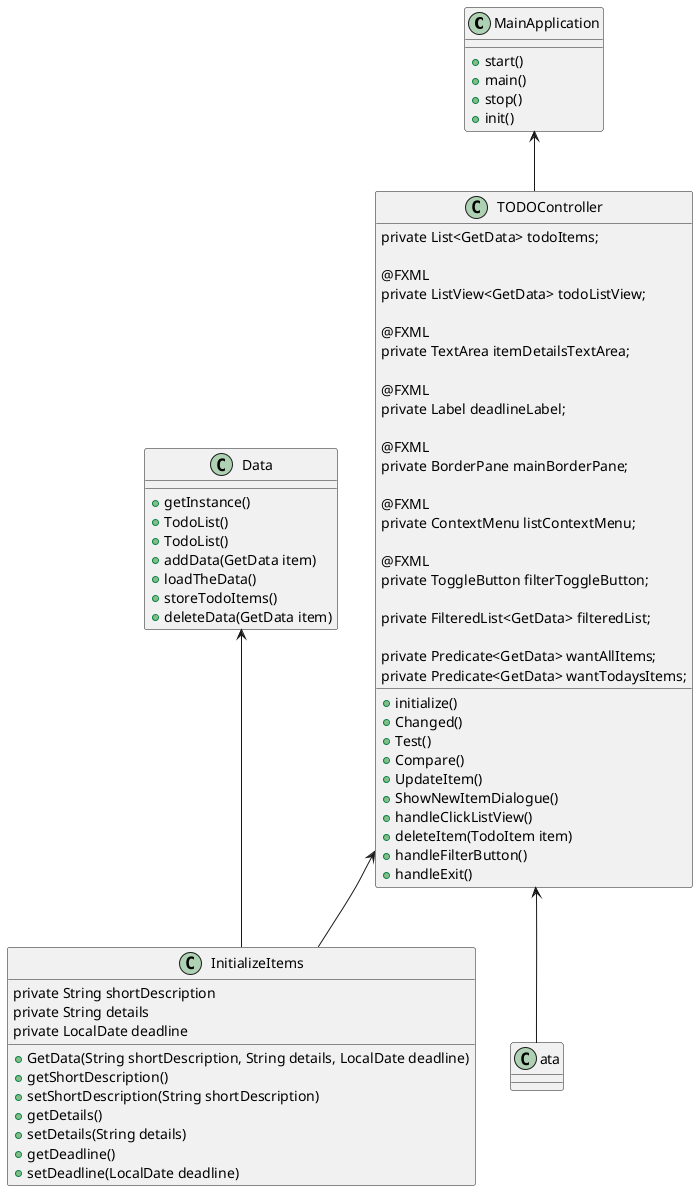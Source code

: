 @startuml
'https://plantuml.com/class-diagram

class MainApplication {
+start()
+main()
+stop()
+init()

}

class TODOController{
 private List<GetData> todoItems;

    @FXML
    private ListView<GetData> todoListView;

    @FXML
    private TextArea itemDetailsTextArea;

    @FXML
    private Label deadlineLabel;

    @FXML
    private BorderPane mainBorderPane;

    @FXML
    private ContextMenu listContextMenu;

    @FXML
    private ToggleButton filterToggleButton;

    private FilteredList<GetData> filteredList;

    private Predicate<GetData> wantAllItems;
    private Predicate<GetData> wantTodaysItems;
    +initialize()
    +Changed()
    +Test()
    +Compare()
    +UpdateItem()
    +ShowNewItemDialogue()
    +handleClickListView()
    +deleteItem(TodoItem item)
    +handleFilterButton()
    +handleExit()

}
class Data{
+getInstance()
+TodoList()
+TodoList()
+addData(GetData item)
+loadTheData()
+storeTodoItems()
+deleteData(GetData item)




}
class InitializeItems{
private String shortDescription
private String details
private LocalDate deadline

+GetData(String shortDescription, String details, LocalDate deadline)
+getShortDescription()
+setShortDescription(String shortDescription)
+getDetails()
+setDetails(String details)
+getDeadline()
+setDeadline(LocalDate deadline)

}

Data<--InitializeItems
TODOController<--InitializeItems
TODOController<--Data
MainApplication<--TODOController
@enduml